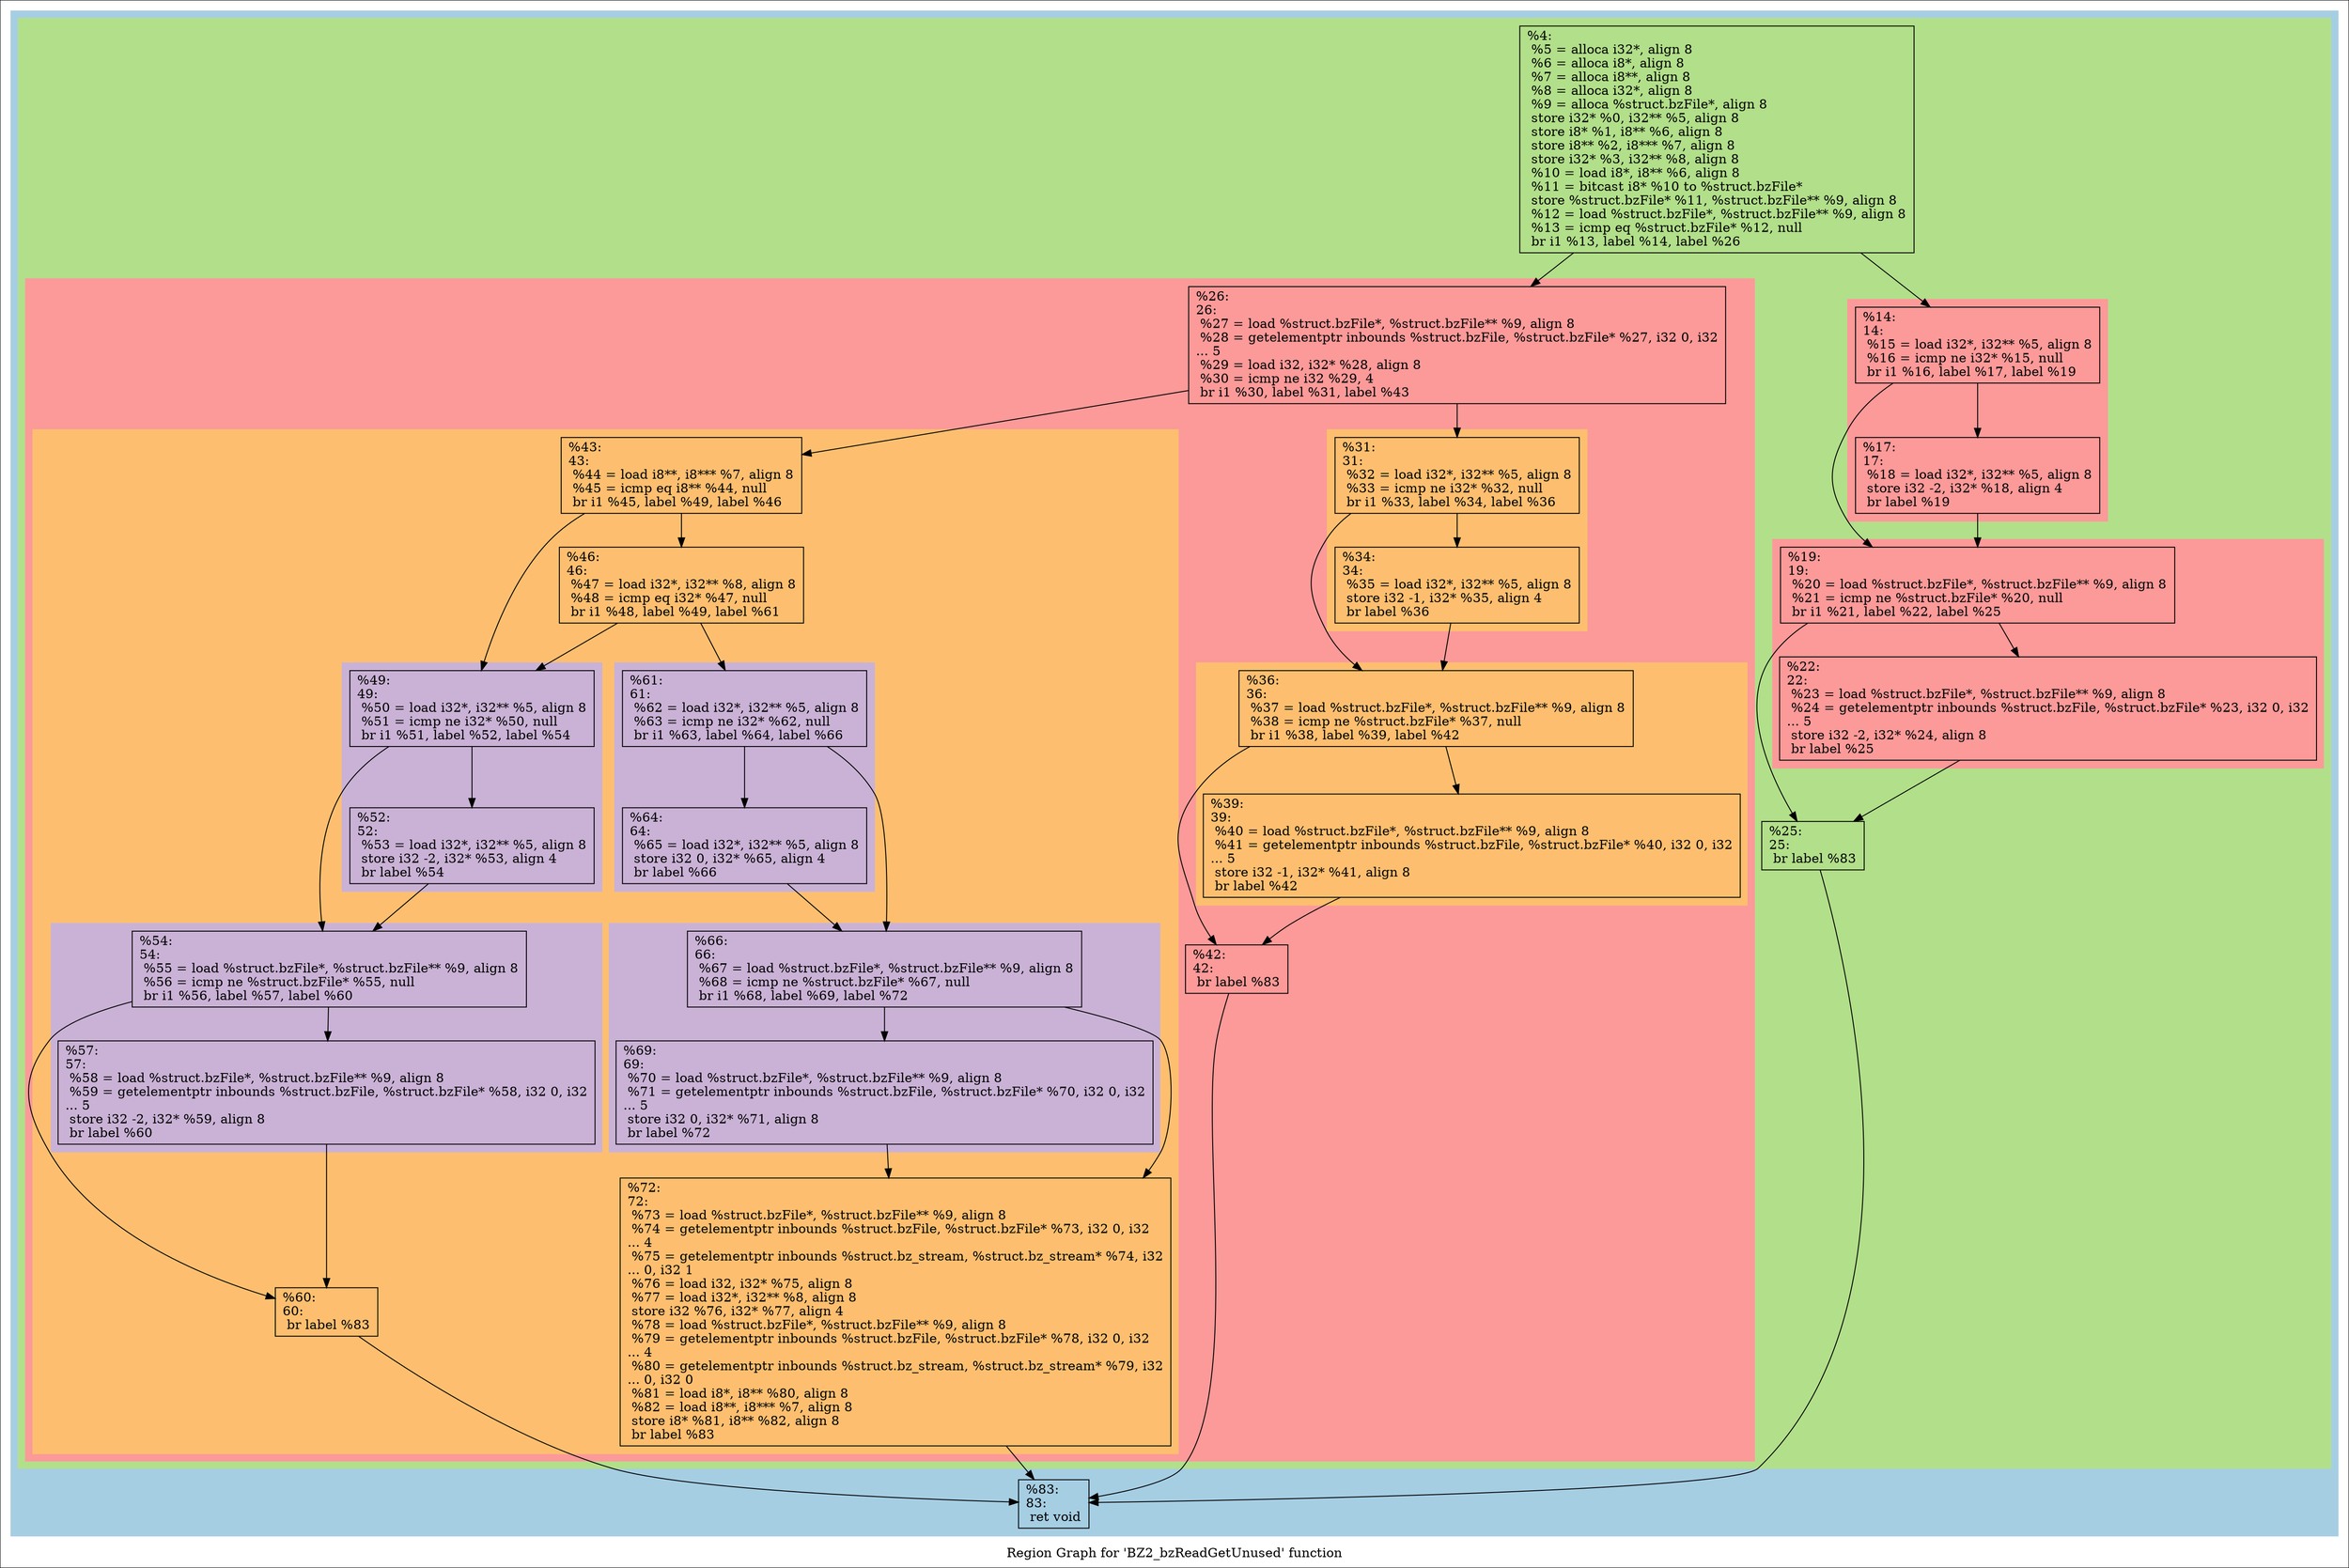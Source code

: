 digraph "Region Graph for 'BZ2_bzReadGetUnused' function" {
	label="Region Graph for 'BZ2_bzReadGetUnused' function";

	Node0x29e7600 [shape=record,label="{%4:\l  %5 = alloca i32*, align 8\l  %6 = alloca i8*, align 8\l  %7 = alloca i8**, align 8\l  %8 = alloca i32*, align 8\l  %9 = alloca %struct.bzFile*, align 8\l  store i32* %0, i32** %5, align 8\l  store i8* %1, i8** %6, align 8\l  store i8** %2, i8*** %7, align 8\l  store i32* %3, i32** %8, align 8\l  %10 = load i8*, i8** %6, align 8\l  %11 = bitcast i8* %10 to %struct.bzFile*\l  store %struct.bzFile* %11, %struct.bzFile** %9, align 8\l  %12 = load %struct.bzFile*, %struct.bzFile** %9, align 8\l  %13 = icmp eq %struct.bzFile* %12, null\l  br i1 %13, label %14, label %26\l}"];
	Node0x29e7600 -> Node0x2a6b950;
	Node0x29e7600 -> Node0x2a52980;
	Node0x2a6b950 [shape=record,label="{%14:\l14:                                               \l  %15 = load i32*, i32** %5, align 8\l  %16 = icmp ne i32* %15, null\l  br i1 %16, label %17, label %19\l}"];
	Node0x2a6b950 -> Node0x29afa80;
	Node0x2a6b950 -> Node0x2822360;
	Node0x29afa80 [shape=record,label="{%17:\l17:                                               \l  %18 = load i32*, i32** %5, align 8\l  store i32 -2, i32* %18, align 4\l  br label %19\l}"];
	Node0x29afa80 -> Node0x2822360;
	Node0x2822360 [shape=record,label="{%19:\l19:                                               \l  %20 = load %struct.bzFile*, %struct.bzFile** %9, align 8\l  %21 = icmp ne %struct.bzFile* %20, null\l  br i1 %21, label %22, label %25\l}"];
	Node0x2822360 -> Node0x2a5cff0;
	Node0x2822360 -> Node0x2a98700;
	Node0x2a5cff0 [shape=record,label="{%22:\l22:                                               \l  %23 = load %struct.bzFile*, %struct.bzFile** %9, align 8\l  %24 = getelementptr inbounds %struct.bzFile, %struct.bzFile* %23, i32 0, i32\l... 5\l  store i32 -2, i32* %24, align 8\l  br label %25\l}"];
	Node0x2a5cff0 -> Node0x2a98700;
	Node0x2a98700 [shape=record,label="{%25:\l25:                                               \l  br label %83\l}"];
	Node0x2a98700 -> Node0x2ad7290;
	Node0x2ad7290 [shape=record,label="{%83:\l83:                                               \l  ret void\l}"];
	Node0x2a52980 [shape=record,label="{%26:\l26:                                               \l  %27 = load %struct.bzFile*, %struct.bzFile** %9, align 8\l  %28 = getelementptr inbounds %struct.bzFile, %struct.bzFile* %27, i32 0, i32\l... 5\l  %29 = load i32, i32* %28, align 8\l  %30 = icmp ne i32 %29, 4\l  br i1 %30, label %31, label %43\l}"];
	Node0x2a52980 -> Node0x2a93340;
	Node0x2a52980 -> Node0x2b34590;
	Node0x2a93340 [shape=record,label="{%31:\l31:                                               \l  %32 = load i32*, i32** %5, align 8\l  %33 = icmp ne i32* %32, null\l  br i1 %33, label %34, label %36\l}"];
	Node0x2a93340 -> Node0x27e51b0;
	Node0x2a93340 -> Node0x2a7e0b0;
	Node0x27e51b0 [shape=record,label="{%34:\l34:                                               \l  %35 = load i32*, i32** %5, align 8\l  store i32 -1, i32* %35, align 4\l  br label %36\l}"];
	Node0x27e51b0 -> Node0x2a7e0b0;
	Node0x2a7e0b0 [shape=record,label="{%36:\l36:                                               \l  %37 = load %struct.bzFile*, %struct.bzFile** %9, align 8\l  %38 = icmp ne %struct.bzFile* %37, null\l  br i1 %38, label %39, label %42\l}"];
	Node0x2a7e0b0 -> Node0x2a60830;
	Node0x2a7e0b0 -> Node0x28594f0;
	Node0x2a60830 [shape=record,label="{%39:\l39:                                               \l  %40 = load %struct.bzFile*, %struct.bzFile** %9, align 8\l  %41 = getelementptr inbounds %struct.bzFile, %struct.bzFile* %40, i32 0, i32\l... 5\l  store i32 -1, i32* %41, align 8\l  br label %42\l}"];
	Node0x2a60830 -> Node0x28594f0;
	Node0x28594f0 [shape=record,label="{%42:\l42:                                               \l  br label %83\l}"];
	Node0x28594f0 -> Node0x2ad7290;
	Node0x2b34590 [shape=record,label="{%43:\l43:                                               \l  %44 = load i8**, i8*** %7, align 8\l  %45 = icmp eq i8** %44, null\l  br i1 %45, label %49, label %46\l}"];
	Node0x2b34590 -> Node0x2ab6a60;
	Node0x2b34590 -> Node0x2a3abf0;
	Node0x2ab6a60 [shape=record,label="{%49:\l49:                                               \l  %50 = load i32*, i32** %5, align 8\l  %51 = icmp ne i32* %50, null\l  br i1 %51, label %52, label %54\l}"];
	Node0x2ab6a60 -> Node0x28c2d40;
	Node0x2ab6a60 -> Node0x2862d30;
	Node0x28c2d40 [shape=record,label="{%52:\l52:                                               \l  %53 = load i32*, i32** %5, align 8\l  store i32 -2, i32* %53, align 4\l  br label %54\l}"];
	Node0x28c2d40 -> Node0x2862d30;
	Node0x2862d30 [shape=record,label="{%54:\l54:                                               \l  %55 = load %struct.bzFile*, %struct.bzFile** %9, align 8\l  %56 = icmp ne %struct.bzFile* %55, null\l  br i1 %56, label %57, label %60\l}"];
	Node0x2862d30 -> Node0x2a6bbb0;
	Node0x2862d30 -> Node0x2ab71c0;
	Node0x2a6bbb0 [shape=record,label="{%57:\l57:                                               \l  %58 = load %struct.bzFile*, %struct.bzFile** %9, align 8\l  %59 = getelementptr inbounds %struct.bzFile, %struct.bzFile* %58, i32 0, i32\l... 5\l  store i32 -2, i32* %59, align 8\l  br label %60\l}"];
	Node0x2a6bbb0 -> Node0x2ab71c0;
	Node0x2ab71c0 [shape=record,label="{%60:\l60:                                               \l  br label %83\l}"];
	Node0x2ab71c0 -> Node0x2ad7290;
	Node0x2a3abf0 [shape=record,label="{%46:\l46:                                               \l  %47 = load i32*, i32** %8, align 8\l  %48 = icmp eq i32* %47, null\l  br i1 %48, label %49, label %61\l}"];
	Node0x2a3abf0 -> Node0x2ab6a60;
	Node0x2a3abf0 -> Node0x2aba260;
	Node0x2aba260 [shape=record,label="{%61:\l61:                                               \l  %62 = load i32*, i32** %5, align 8\l  %63 = icmp ne i32* %62, null\l  br i1 %63, label %64, label %66\l}"];
	Node0x2aba260 -> Node0x2867db0;
	Node0x2aba260 -> Node0x2aadc20;
	Node0x2867db0 [shape=record,label="{%64:\l64:                                               \l  %65 = load i32*, i32** %5, align 8\l  store i32 0, i32* %65, align 4\l  br label %66\l}"];
	Node0x2867db0 -> Node0x2aadc20;
	Node0x2aadc20 [shape=record,label="{%66:\l66:                                               \l  %67 = load %struct.bzFile*, %struct.bzFile** %9, align 8\l  %68 = icmp ne %struct.bzFile* %67, null\l  br i1 %68, label %69, label %72\l}"];
	Node0x2aadc20 -> Node0x2a86a40;
	Node0x2aadc20 -> Node0x2b55970;
	Node0x2a86a40 [shape=record,label="{%69:\l69:                                               \l  %70 = load %struct.bzFile*, %struct.bzFile** %9, align 8\l  %71 = getelementptr inbounds %struct.bzFile, %struct.bzFile* %70, i32 0, i32\l... 5\l  store i32 0, i32* %71, align 8\l  br label %72\l}"];
	Node0x2a86a40 -> Node0x2b55970;
	Node0x2b55970 [shape=record,label="{%72:\l72:                                               \l  %73 = load %struct.bzFile*, %struct.bzFile** %9, align 8\l  %74 = getelementptr inbounds %struct.bzFile, %struct.bzFile* %73, i32 0, i32\l... 4\l  %75 = getelementptr inbounds %struct.bz_stream, %struct.bz_stream* %74, i32\l... 0, i32 1\l  %76 = load i32, i32* %75, align 8\l  %77 = load i32*, i32** %8, align 8\l  store i32 %76, i32* %77, align 4\l  %78 = load %struct.bzFile*, %struct.bzFile** %9, align 8\l  %79 = getelementptr inbounds %struct.bzFile, %struct.bzFile* %78, i32 0, i32\l... 4\l  %80 = getelementptr inbounds %struct.bz_stream, %struct.bz_stream* %79, i32\l... 0, i32 0\l  %81 = load i8*, i8** %80, align 8\l  %82 = load i8**, i8*** %7, align 8\l  store i8* %81, i8** %82, align 8\l  br label %83\l}"];
	Node0x2b55970 -> Node0x2ad7290;
	colorscheme = "paired12"
        subgraph cluster_0x2b89ce0 {
          label = "";
          style = filled;
          color = 1
          subgraph cluster_0x2b43e80 {
            label = "";
            style = filled;
            color = 3
            subgraph cluster_0x2aa9e90 {
              label = "";
              style = filled;
              color = 5
              Node0x2a6b950;
              Node0x29afa80;
            }
            subgraph cluster_0x2b8d9b0 {
              label = "";
              style = filled;
              color = 5
              Node0x2822360;
              Node0x2a5cff0;
            }
            subgraph cluster_0x2b57f80 {
              label = "";
              style = filled;
              color = 5
              subgraph cluster_0x2b92d90 {
                label = "";
                style = filled;
                color = 7
                Node0x2a93340;
                Node0x27e51b0;
              }
              subgraph cluster_0x2b66920 {
                label = "";
                style = filled;
                color = 7
                Node0x2a7e0b0;
                Node0x2a60830;
              }
              subgraph cluster_0x2aab0b0 {
                label = "";
                style = filled;
                color = 7
                subgraph cluster_0x2b92380 {
                  label = "";
                  style = filled;
                  color = 9
                  Node0x2ab6a60;
                  Node0x28c2d40;
                }
                subgraph cluster_0x2b92e10 {
                  label = "";
                  style = filled;
                  color = 9
                  Node0x2862d30;
                  Node0x2a6bbb0;
                }
                subgraph cluster_0x2b65600 {
                  label = "";
                  style = filled;
                  color = 9
                  Node0x2aba260;
                  Node0x2867db0;
                }
                subgraph cluster_0x2b38c40 {
                  label = "";
                  style = filled;
                  color = 9
                  Node0x2aadc20;
                  Node0x2a86a40;
                }
                Node0x2b34590;
                Node0x2ab71c0;
                Node0x2a3abf0;
                Node0x2b55970;
              }
              Node0x2a52980;
              Node0x28594f0;
            }
            Node0x29e7600;
            Node0x2a98700;
          }
          Node0x2ad7290;
        }
}
